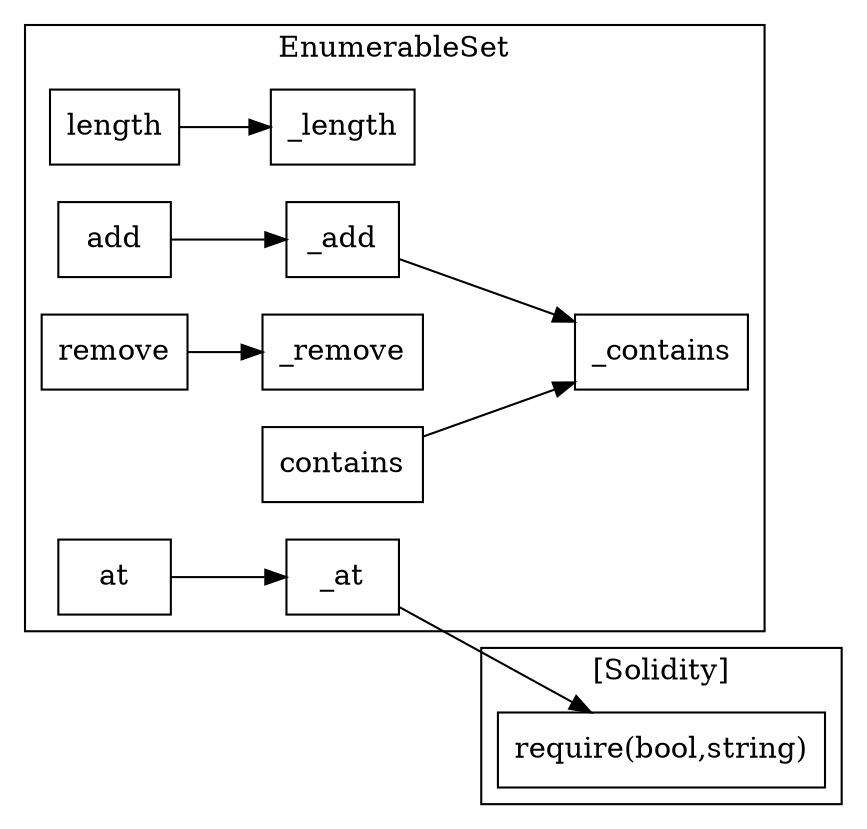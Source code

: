 strict digraph {
rankdir="LR"
node [shape=box]
subgraph cluster_395_EnumerableSet {
label = "EnumerableSet"
"395__add" [label="_add"]
"395_length" [label="length"]
"395__remove" [label="_remove"]
"395__length" [label="_length"]
"395_add" [label="add"]
"395_remove" [label="remove"]
"395__at" [label="_at"]
"395_at" [label="at"]
"395_contains" [label="contains"]
"395__contains" [label="_contains"]
"395_add" -> "395__add"
"395_length" -> "395__length"
"395__add" -> "395__contains"
"395_at" -> "395__at"
"395_contains" -> "395__contains"
"395_remove" -> "395__remove"
}subgraph cluster_solidity {
label = "[Solidity]"
"require(bool,string)" 
"395__at" -> "require(bool,string)"
}
}